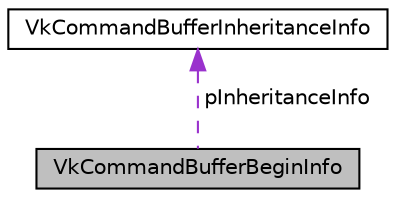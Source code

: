 digraph "VkCommandBufferBeginInfo"
{
 // LATEX_PDF_SIZE
  edge [fontname="Helvetica",fontsize="10",labelfontname="Helvetica",labelfontsize="10"];
  node [fontname="Helvetica",fontsize="10",shape=record];
  Node1 [label="VkCommandBufferBeginInfo",height=0.2,width=0.4,color="black", fillcolor="grey75", style="filled", fontcolor="black",tooltip=" "];
  Node2 -> Node1 [dir="back",color="darkorchid3",fontsize="10",style="dashed",label=" pInheritanceInfo" ];
  Node2 [label="VkCommandBufferInheritanceInfo",height=0.2,width=0.4,color="black", fillcolor="white", style="filled",URL="$structVkCommandBufferInheritanceInfo.html",tooltip=" "];
}
